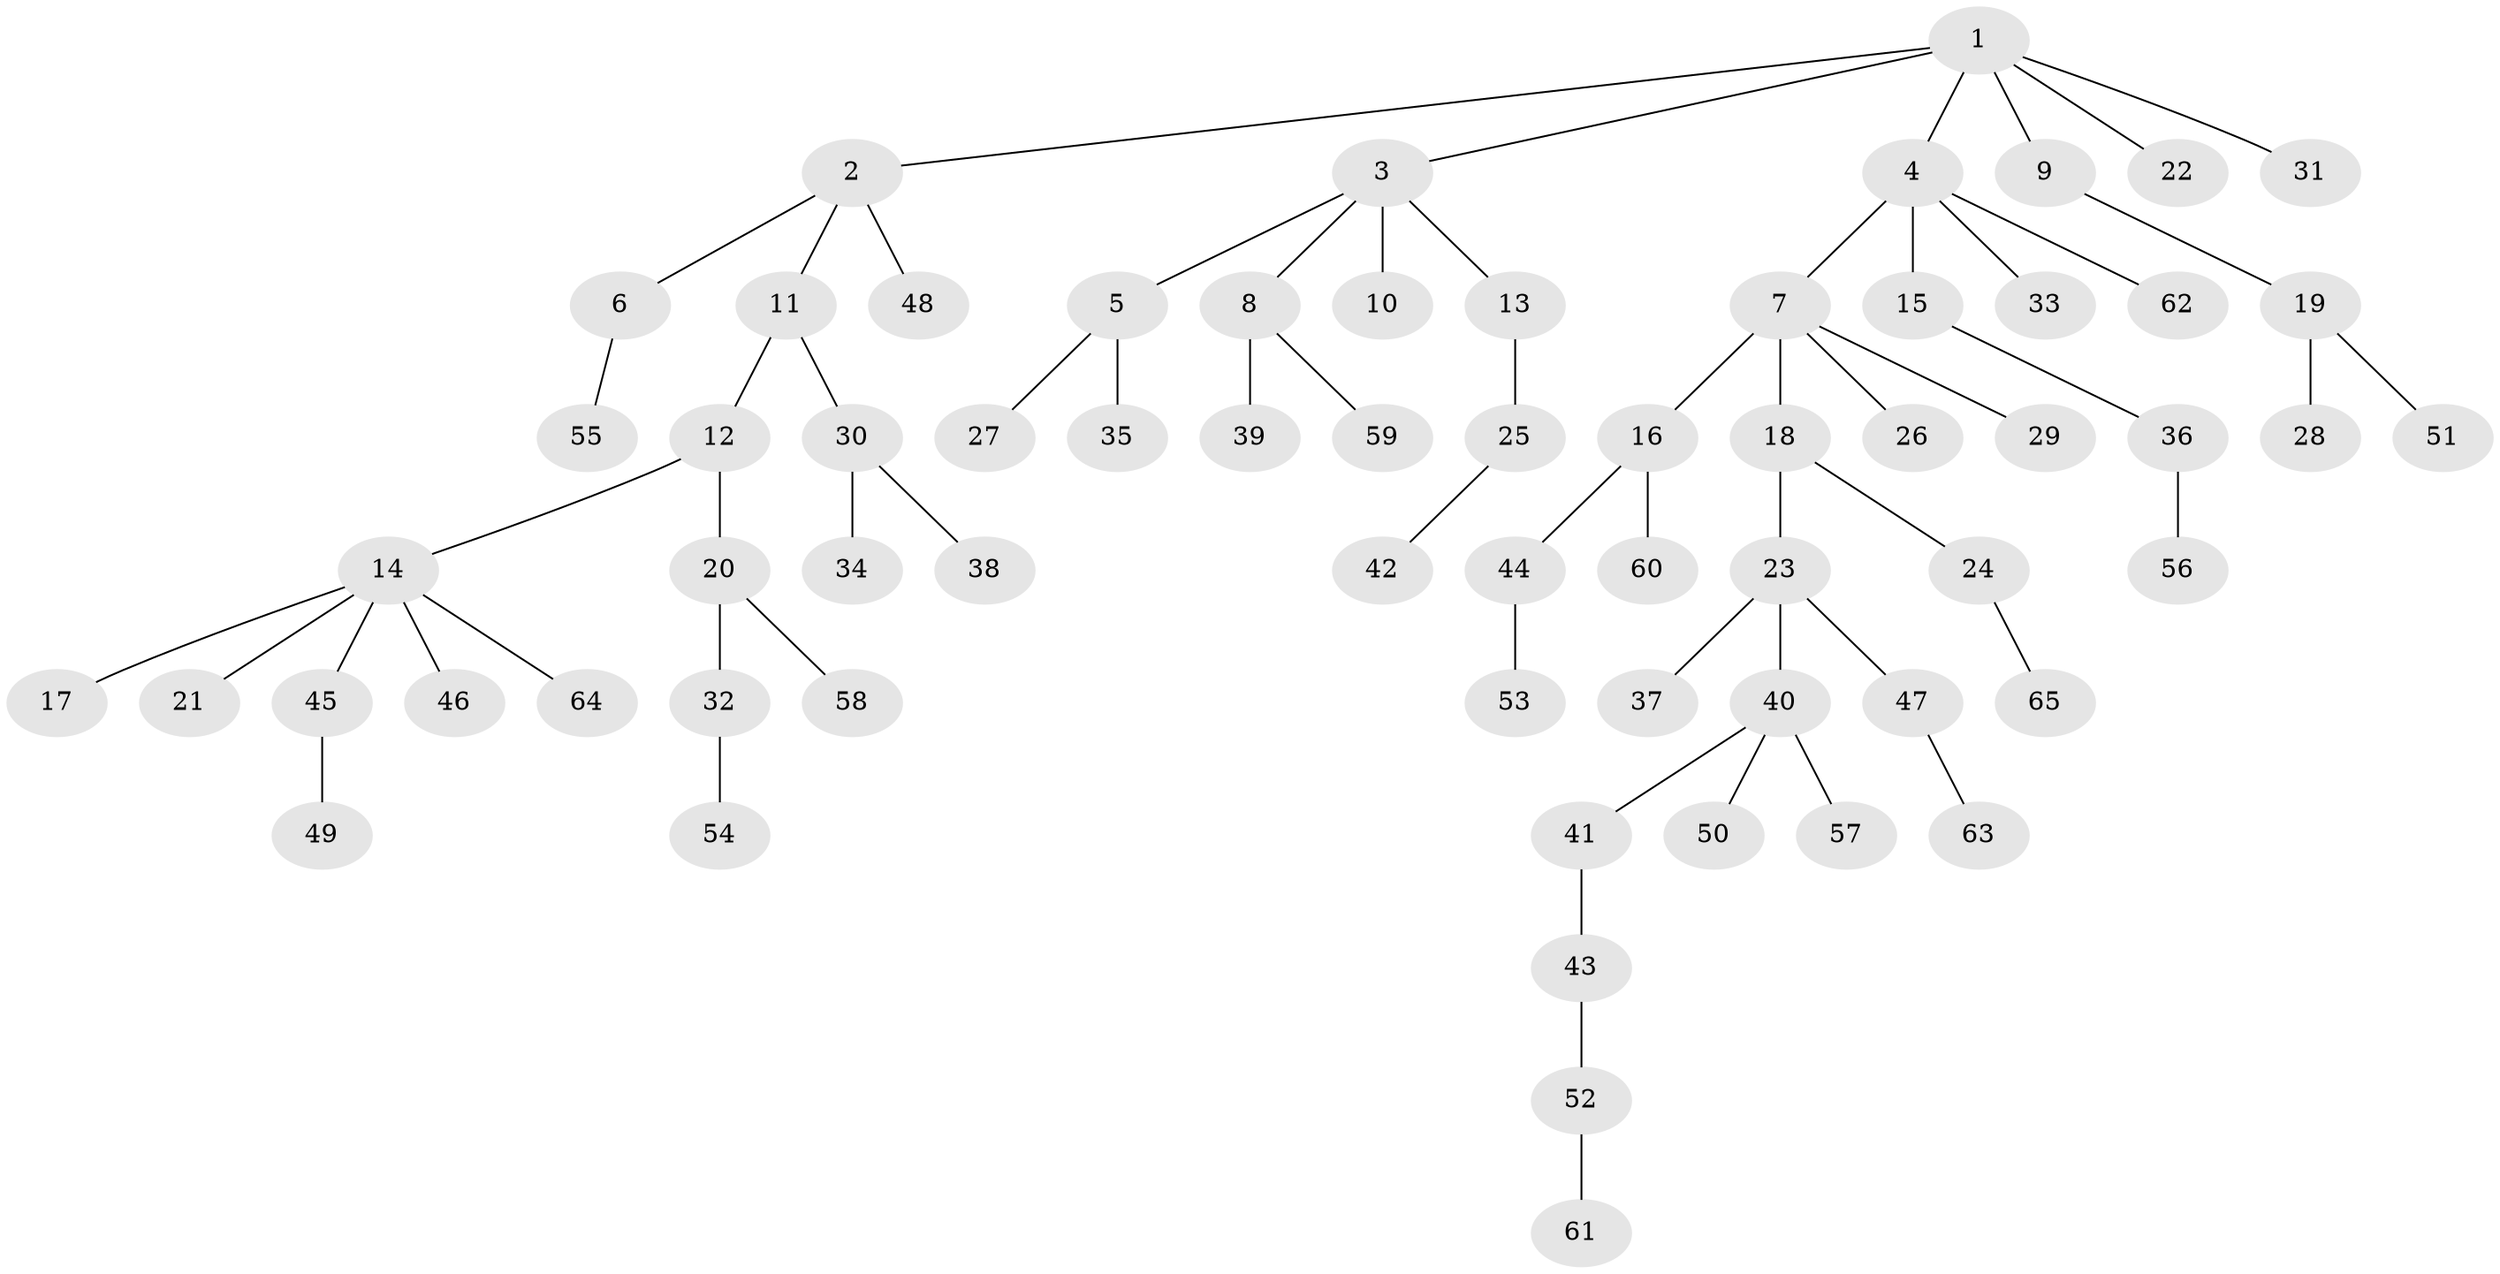 // Generated by graph-tools (version 1.1) at 2025/26/03/09/25 03:26:31]
// undirected, 65 vertices, 64 edges
graph export_dot {
graph [start="1"]
  node [color=gray90,style=filled];
  1;
  2;
  3;
  4;
  5;
  6;
  7;
  8;
  9;
  10;
  11;
  12;
  13;
  14;
  15;
  16;
  17;
  18;
  19;
  20;
  21;
  22;
  23;
  24;
  25;
  26;
  27;
  28;
  29;
  30;
  31;
  32;
  33;
  34;
  35;
  36;
  37;
  38;
  39;
  40;
  41;
  42;
  43;
  44;
  45;
  46;
  47;
  48;
  49;
  50;
  51;
  52;
  53;
  54;
  55;
  56;
  57;
  58;
  59;
  60;
  61;
  62;
  63;
  64;
  65;
  1 -- 2;
  1 -- 3;
  1 -- 4;
  1 -- 9;
  1 -- 22;
  1 -- 31;
  2 -- 6;
  2 -- 11;
  2 -- 48;
  3 -- 5;
  3 -- 8;
  3 -- 10;
  3 -- 13;
  4 -- 7;
  4 -- 15;
  4 -- 33;
  4 -- 62;
  5 -- 27;
  5 -- 35;
  6 -- 55;
  7 -- 16;
  7 -- 18;
  7 -- 26;
  7 -- 29;
  8 -- 39;
  8 -- 59;
  9 -- 19;
  11 -- 12;
  11 -- 30;
  12 -- 14;
  12 -- 20;
  13 -- 25;
  14 -- 17;
  14 -- 21;
  14 -- 45;
  14 -- 46;
  14 -- 64;
  15 -- 36;
  16 -- 44;
  16 -- 60;
  18 -- 23;
  18 -- 24;
  19 -- 28;
  19 -- 51;
  20 -- 32;
  20 -- 58;
  23 -- 37;
  23 -- 40;
  23 -- 47;
  24 -- 65;
  25 -- 42;
  30 -- 34;
  30 -- 38;
  32 -- 54;
  36 -- 56;
  40 -- 41;
  40 -- 50;
  40 -- 57;
  41 -- 43;
  43 -- 52;
  44 -- 53;
  45 -- 49;
  47 -- 63;
  52 -- 61;
}
